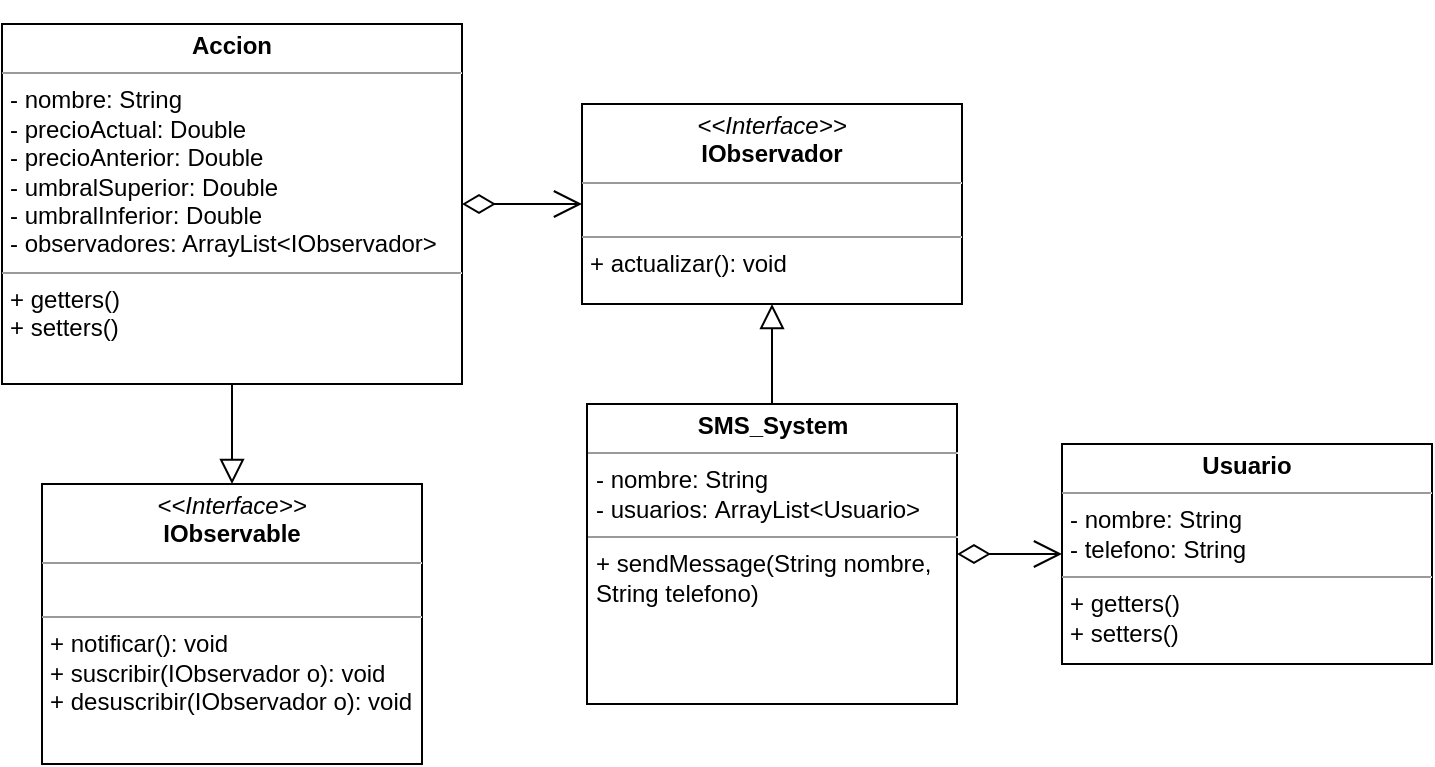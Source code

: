 <mxfile version="22.0.2" type="device">
  <diagram id="C5RBs43oDa-KdzZeNtuy" name="Page-1">
    <mxGraphModel dx="1173" dy="688" grid="1" gridSize="10" guides="1" tooltips="1" connect="1" arrows="1" fold="1" page="1" pageScale="1" pageWidth="827" pageHeight="1169" math="0" shadow="0">
      <root>
        <mxCell id="WIyWlLk6GJQsqaUBKTNV-0" />
        <mxCell id="WIyWlLk6GJQsqaUBKTNV-1" parent="WIyWlLk6GJQsqaUBKTNV-0" />
        <mxCell id="zkfFHV4jXpPFQw0GAbJ--12" value="" style="endArrow=block;endSize=10;endFill=0;shadow=0;strokeWidth=1;rounded=0;edgeStyle=elbowEdgeStyle;elbow=vertical;exitX=0.5;exitY=0;exitDx=0;exitDy=0;" parent="WIyWlLk6GJQsqaUBKTNV-1" source="9qQJ6Z8V9WoG7Sko_uRV-1" target="9qQJ6Z8V9WoG7Sko_uRV-0" edge="1">
          <mxGeometry width="160" relative="1" as="geometry">
            <mxPoint x="290" y="360.0" as="sourcePoint" />
            <mxPoint x="290" y="258" as="targetPoint" />
          </mxGeometry>
        </mxCell>
        <mxCell id="9qQJ6Z8V9WoG7Sko_uRV-0" value="&lt;p style=&quot;margin:0px;margin-top:4px;text-align:center;&quot;&gt;&lt;i&gt;&amp;lt;&amp;lt;Interface&amp;gt;&amp;gt;&lt;/i&gt;&lt;br&gt;&lt;b&gt;IObservable&lt;/b&gt;&lt;/p&gt;&lt;hr size=&quot;1&quot;&gt;&lt;p style=&quot;margin:0px;margin-left:4px;&quot;&gt;&lt;br&gt;&lt;/p&gt;&lt;hr size=&quot;1&quot;&gt;&lt;p style=&quot;margin:0px;margin-left:4px;&quot;&gt;+&amp;nbsp;notificar(): void&lt;/p&gt;&lt;p style=&quot;margin:0px;margin-left:4px;&quot;&gt;+&amp;nbsp;suscribir(IObservador o): void&lt;/p&gt;&lt;p style=&quot;margin:0px;margin-left:4px;&quot;&gt;+ desuscribir(IObservador o): void&lt;/p&gt;" style="verticalAlign=top;align=left;overflow=fill;fontSize=12;fontFamily=Helvetica;html=1;whiteSpace=wrap;" vertex="1" parent="WIyWlLk6GJQsqaUBKTNV-1">
          <mxGeometry x="90" y="310" width="190" height="140" as="geometry" />
        </mxCell>
        <mxCell id="9qQJ6Z8V9WoG7Sko_uRV-1" value="&lt;p style=&quot;margin:0px;margin-top:4px;text-align:center;&quot;&gt;&lt;b&gt;Accion&lt;/b&gt;&lt;/p&gt;&lt;hr size=&quot;1&quot;&gt;&lt;p style=&quot;margin:0px;margin-left:4px;&quot;&gt;- nombre: String&lt;/p&gt;&lt;p style=&quot;margin:0px;margin-left:4px;&quot;&gt;- precioActual: Double&lt;/p&gt;&lt;p style=&quot;margin:0px;margin-left:4px;&quot;&gt;- precioAnterior: Double&lt;br&gt;&lt;/p&gt;&lt;p style=&quot;margin:0px;margin-left:4px;&quot;&gt;- umbralSuperior: Double&lt;br&gt;&lt;/p&gt;&lt;p style=&quot;margin:0px;margin-left:4px;&quot;&gt;- umbralInferior: Double&lt;/p&gt;&lt;p style=&quot;margin:0px;margin-left:4px;&quot;&gt;- observadores: ArrayList&amp;lt;IObservador&amp;gt;&lt;/p&gt;&lt;hr size=&quot;1&quot;&gt;&lt;p style=&quot;margin:0px;margin-left:4px;&quot;&gt;+ getters()&lt;/p&gt;&lt;p style=&quot;margin:0px;margin-left:4px;&quot;&gt;+ setters()&lt;/p&gt;" style="verticalAlign=top;align=left;overflow=fill;fontSize=12;fontFamily=Helvetica;html=1;whiteSpace=wrap;" vertex="1" parent="WIyWlLk6GJQsqaUBKTNV-1">
          <mxGeometry x="70" y="80" width="230" height="180" as="geometry" />
        </mxCell>
        <mxCell id="9qQJ6Z8V9WoG7Sko_uRV-2" value="" style="endArrow=block;endSize=10;endFill=0;shadow=0;strokeWidth=1;rounded=0;edgeStyle=elbowEdgeStyle;elbow=vertical;exitX=0.5;exitY=0;exitDx=0;exitDy=0;" edge="1" parent="WIyWlLk6GJQsqaUBKTNV-1" source="9qQJ6Z8V9WoG7Sko_uRV-4" target="9qQJ6Z8V9WoG7Sko_uRV-3">
          <mxGeometry width="160" relative="1" as="geometry">
            <mxPoint x="455" y="360.0" as="sourcePoint" />
            <mxPoint x="455" y="258" as="targetPoint" />
          </mxGeometry>
        </mxCell>
        <mxCell id="9qQJ6Z8V9WoG7Sko_uRV-3" value="&lt;p style=&quot;margin:0px;margin-top:4px;text-align:center;&quot;&gt;&lt;i&gt;&amp;lt;&amp;lt;Interface&amp;gt;&amp;gt;&lt;/i&gt;&lt;br&gt;&lt;b&gt;IObservador&lt;/b&gt;&lt;/p&gt;&lt;hr size=&quot;1&quot;&gt;&lt;p style=&quot;margin:0px;margin-left:4px;&quot;&gt;&lt;br&gt;&lt;/p&gt;&lt;hr size=&quot;1&quot;&gt;&lt;p style=&quot;margin:0px;margin-left:4px;&quot;&gt;+&amp;nbsp;actualizar(): void&lt;/p&gt;" style="verticalAlign=top;align=left;overflow=fill;fontSize=12;fontFamily=Helvetica;html=1;whiteSpace=wrap;" vertex="1" parent="WIyWlLk6GJQsqaUBKTNV-1">
          <mxGeometry x="360" y="120" width="190" height="100" as="geometry" />
        </mxCell>
        <mxCell id="9qQJ6Z8V9WoG7Sko_uRV-4" value="&lt;p style=&quot;margin:0px;margin-top:4px;text-align:center;&quot;&gt;&lt;b&gt;SMS_System&lt;/b&gt;&lt;/p&gt;&lt;hr size=&quot;1&quot;&gt;&lt;p style=&quot;margin:0px;margin-left:4px;&quot;&gt;- nombre: String&lt;/p&gt;&lt;p style=&quot;margin:0px;margin-left:4px;&quot;&gt;-&amp;nbsp;usuarios:&amp;nbsp;ArrayList&amp;lt;Usuario&amp;gt;&lt;/p&gt;&lt;hr size=&quot;1&quot;&gt;&lt;p style=&quot;margin:0px;margin-left:4px;&quot;&gt;+ sendMessage(String nombre, String telefono)&lt;/p&gt;" style="verticalAlign=top;align=left;overflow=fill;fontSize=12;fontFamily=Helvetica;html=1;whiteSpace=wrap;" vertex="1" parent="WIyWlLk6GJQsqaUBKTNV-1">
          <mxGeometry x="362.5" y="270" width="185" height="150" as="geometry" />
        </mxCell>
        <mxCell id="9qQJ6Z8V9WoG7Sko_uRV-5" value="&lt;p style=&quot;margin:0px;margin-top:4px;text-align:center;&quot;&gt;&lt;b&gt;Usuario&lt;/b&gt;&lt;/p&gt;&lt;hr size=&quot;1&quot;&gt;&lt;p style=&quot;margin:0px;margin-left:4px;&quot;&gt;- nombre: String&lt;/p&gt;&lt;p style=&quot;margin:0px;margin-left:4px;&quot;&gt;- telefono:&amp;nbsp;String&lt;/p&gt;&lt;hr size=&quot;1&quot;&gt;&lt;p style=&quot;border-color: var(--border-color); margin: 0px 0px 0px 4px;&quot;&gt;+ getters()&lt;/p&gt;&lt;p style=&quot;border-color: var(--border-color); margin: 0px 0px 0px 4px;&quot;&gt;+ setters()&lt;/p&gt;" style="verticalAlign=top;align=left;overflow=fill;fontSize=12;fontFamily=Helvetica;html=1;whiteSpace=wrap;" vertex="1" parent="WIyWlLk6GJQsqaUBKTNV-1">
          <mxGeometry x="600" y="290" width="185" height="110" as="geometry" />
        </mxCell>
        <mxCell id="9qQJ6Z8V9WoG7Sko_uRV-6" value="" style="endArrow=open;html=1;endSize=12;startArrow=diamondThin;startSize=14;startFill=0;edgeStyle=orthogonalEdgeStyle;align=left;verticalAlign=bottom;rounded=0;exitX=1;exitY=0.5;exitDx=0;exitDy=0;entryX=0;entryY=0.5;entryDx=0;entryDy=0;" edge="1" parent="WIyWlLk6GJQsqaUBKTNV-1" source="9qQJ6Z8V9WoG7Sko_uRV-4" target="9qQJ6Z8V9WoG7Sko_uRV-5">
          <mxGeometry x="-1" y="3" relative="1" as="geometry">
            <mxPoint x="470" y="310" as="sourcePoint" />
            <mxPoint x="630" y="310" as="targetPoint" />
          </mxGeometry>
        </mxCell>
        <mxCell id="9qQJ6Z8V9WoG7Sko_uRV-8" value="" style="endArrow=open;html=1;endSize=12;startArrow=diamondThin;startSize=14;startFill=0;edgeStyle=orthogonalEdgeStyle;align=left;verticalAlign=bottom;rounded=0;exitX=1;exitY=0.5;exitDx=0;exitDy=0;entryX=0;entryY=0.5;entryDx=0;entryDy=0;" edge="1" parent="WIyWlLk6GJQsqaUBKTNV-1" source="9qQJ6Z8V9WoG7Sko_uRV-1" target="9qQJ6Z8V9WoG7Sko_uRV-3">
          <mxGeometry x="-1" y="3" relative="1" as="geometry">
            <mxPoint x="300" y="169.44" as="sourcePoint" />
            <mxPoint x="432" y="169" as="targetPoint" />
          </mxGeometry>
        </mxCell>
      </root>
    </mxGraphModel>
  </diagram>
</mxfile>
